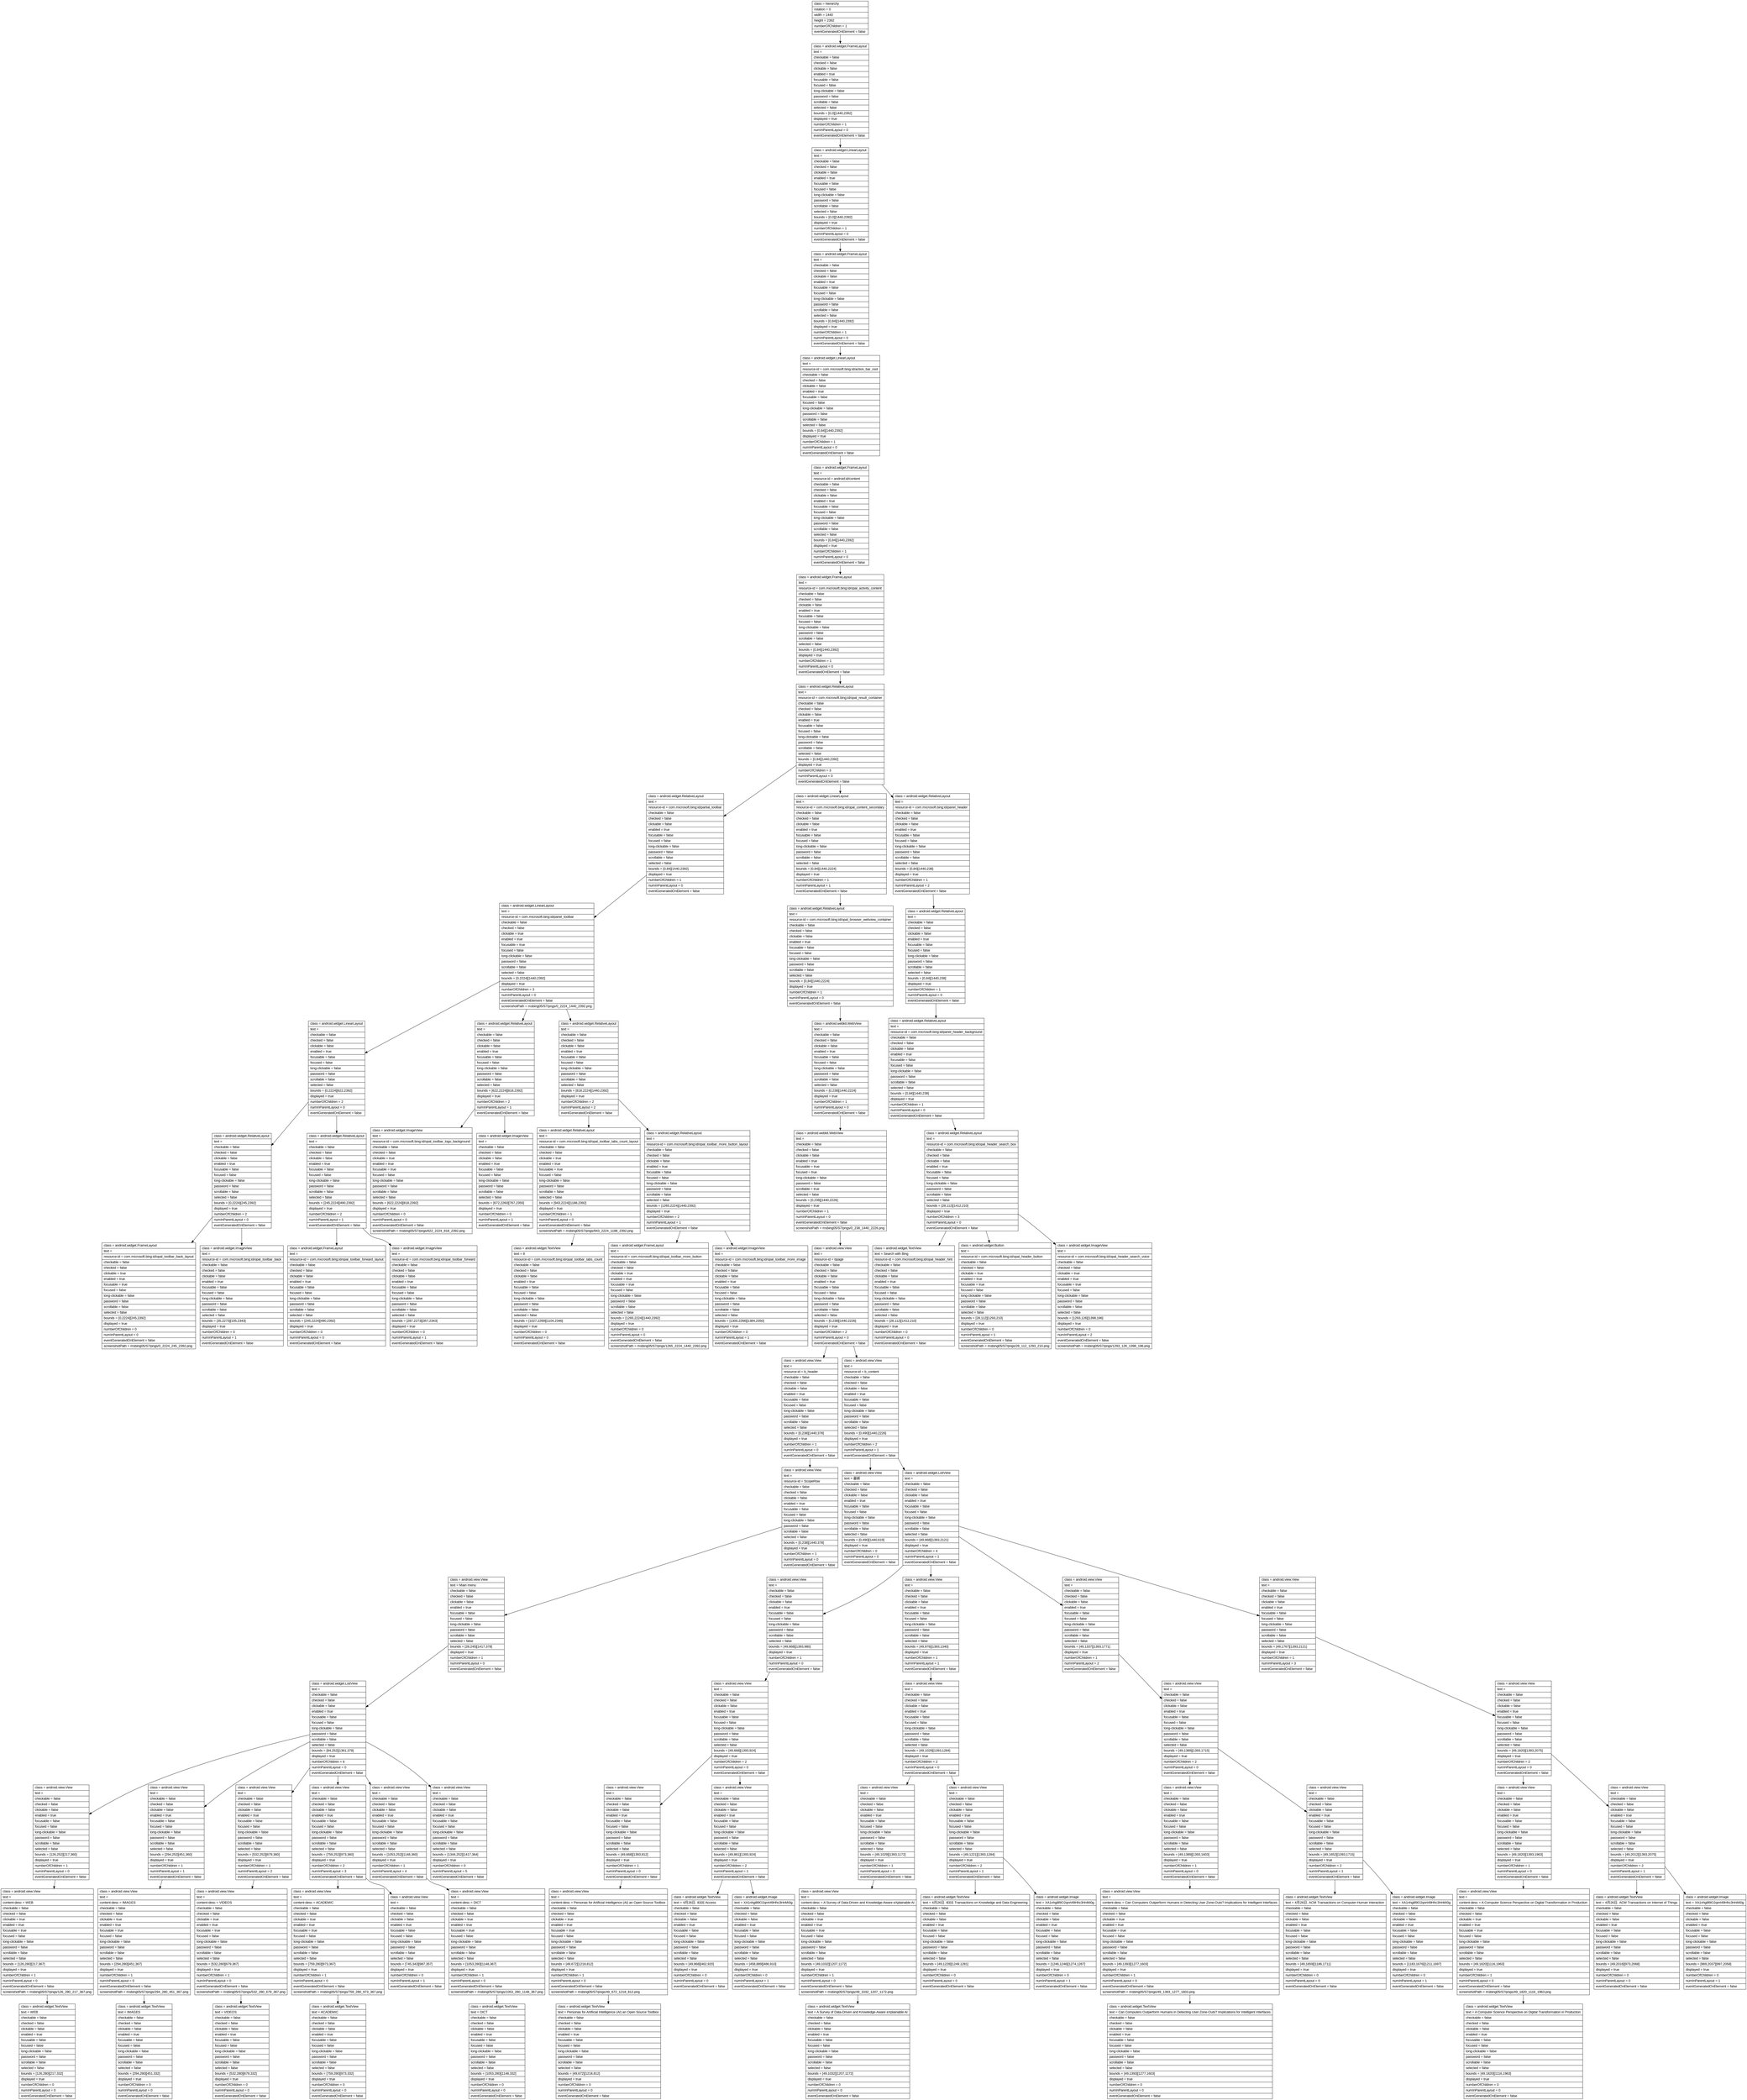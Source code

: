 digraph Layout {

	node [shape=record fontname=Arial];

	0	[label="{class = hierarchy\l|rotation = 0\l|width = 1440\l|height = 2392\l|numberOfChildren = 1\l|eventGeneratedOnElement = false \l}"]
	1	[label="{class = android.widget.FrameLayout\l|text = \l|checkable = false\l|checked = false\l|clickable = false\l|enabled = true\l|focusable = false\l|focused = false\l|long-clickable = false\l|password = false\l|scrollable = false\l|selected = false\l|bounds = [0,0][1440,2392]\l|displayed = true\l|numberOfChildren = 1\l|numInParentLayout = 0\l|eventGeneratedOnElement = false \l}"]
	2	[label="{class = android.widget.LinearLayout\l|text = \l|checkable = false\l|checked = false\l|clickable = false\l|enabled = true\l|focusable = false\l|focused = false\l|long-clickable = false\l|password = false\l|scrollable = false\l|selected = false\l|bounds = [0,0][1440,2392]\l|displayed = true\l|numberOfChildren = 1\l|numInParentLayout = 0\l|eventGeneratedOnElement = false \l}"]
	3	[label="{class = android.widget.FrameLayout\l|text = \l|checkable = false\l|checked = false\l|clickable = false\l|enabled = true\l|focusable = false\l|focused = false\l|long-clickable = false\l|password = false\l|scrollable = false\l|selected = false\l|bounds = [0,84][1440,2392]\l|displayed = true\l|numberOfChildren = 1\l|numInParentLayout = 0\l|eventGeneratedOnElement = false \l}"]
	4	[label="{class = android.widget.LinearLayout\l|text = \l|resource-id = com.microsoft.bing:id/action_bar_root\l|checkable = false\l|checked = false\l|clickable = false\l|enabled = true\l|focusable = false\l|focused = false\l|long-clickable = false\l|password = false\l|scrollable = false\l|selected = false\l|bounds = [0,84][1440,2392]\l|displayed = true\l|numberOfChildren = 1\l|numInParentLayout = 0\l|eventGeneratedOnElement = false \l}"]
	5	[label="{class = android.widget.FrameLayout\l|text = \l|resource-id = android:id/content\l|checkable = false\l|checked = false\l|clickable = false\l|enabled = true\l|focusable = false\l|focused = false\l|long-clickable = false\l|password = false\l|scrollable = false\l|selected = false\l|bounds = [0,84][1440,2392]\l|displayed = true\l|numberOfChildren = 1\l|numInParentLayout = 0\l|eventGeneratedOnElement = false \l}"]
	6	[label="{class = android.widget.FrameLayout\l|text = \l|resource-id = com.microsoft.bing:id/opal_activity_content\l|checkable = false\l|checked = false\l|clickable = false\l|enabled = true\l|focusable = false\l|focused = false\l|long-clickable = false\l|password = false\l|scrollable = false\l|selected = false\l|bounds = [0,84][1440,2392]\l|displayed = true\l|numberOfChildren = 1\l|numInParentLayout = 0\l|eventGeneratedOnElement = false \l}"]
	7	[label="{class = android.widget.RelativeLayout\l|text = \l|resource-id = com.microsoft.bing:id/opal_result_container\l|checkable = false\l|checked = false\l|clickable = false\l|enabled = true\l|focusable = false\l|focused = false\l|long-clickable = false\l|password = false\l|scrollable = false\l|selected = false\l|bounds = [0,84][1440,2392]\l|displayed = true\l|numberOfChildren = 3\l|numInParentLayout = 0\l|eventGeneratedOnElement = false \l}"]
	8	[label="{class = android.widget.RelativeLayout\l|text = \l|resource-id = com.microsoft.bing:id/partial_toolbar\l|checkable = false\l|checked = false\l|clickable = false\l|enabled = true\l|focusable = false\l|focused = false\l|long-clickable = false\l|password = false\l|scrollable = false\l|selected = false\l|bounds = [0,84][1440,2392]\l|displayed = true\l|numberOfChildren = 1\l|numInParentLayout = 0\l|eventGeneratedOnElement = false \l}"]
	9	[label="{class = android.widget.LinearLayout\l|text = \l|resource-id = com.microsoft.bing:id/opal_content_secondary\l|checkable = false\l|checked = false\l|clickable = false\l|enabled = true\l|focusable = false\l|focused = false\l|long-clickable = false\l|password = false\l|scrollable = false\l|selected = false\l|bounds = [0,84][1440,2224]\l|displayed = true\l|numberOfChildren = 1\l|numInParentLayout = 1\l|eventGeneratedOnElement = false \l}"]
	10	[label="{class = android.widget.RelativeLayout\l|text = \l|resource-id = com.microsoft.bing:id/panel_header\l|checkable = false\l|checked = false\l|clickable = false\l|enabled = true\l|focusable = false\l|focused = false\l|long-clickable = false\l|password = false\l|scrollable = false\l|selected = false\l|bounds = [0,84][1440,238]\l|displayed = true\l|numberOfChildren = 1\l|numInParentLayout = 2\l|eventGeneratedOnElement = false \l}"]
	11	[label="{class = android.widget.LinearLayout\l|text = \l|resource-id = com.microsoft.bing:id/panel_toolbar\l|checkable = false\l|checked = false\l|clickable = true\l|enabled = true\l|focusable = true\l|focused = false\l|long-clickable = false\l|password = false\l|scrollable = false\l|selected = false\l|bounds = [0,2224][1440,2392]\l|displayed = true\l|numberOfChildren = 3\l|numInParentLayout = 0\l|eventGeneratedOnElement = false \l|screenshotPath = msbing05/S7/pngs/0_2224_1440_2392.png\l}"]
	12	[label="{class = android.widget.RelativeLayout\l|text = \l|resource-id = com.microsoft.bing:id/opal_browser_webview_container\l|checkable = false\l|checked = false\l|clickable = false\l|enabled = true\l|focusable = false\l|focused = false\l|long-clickable = false\l|password = false\l|scrollable = false\l|selected = false\l|bounds = [0,84][1440,2224]\l|displayed = true\l|numberOfChildren = 1\l|numInParentLayout = 0\l|eventGeneratedOnElement = false \l}"]
	13	[label="{class = android.widget.RelativeLayout\l|text = \l|checkable = false\l|checked = false\l|clickable = false\l|enabled = true\l|focusable = false\l|focused = false\l|long-clickable = false\l|password = false\l|scrollable = false\l|selected = false\l|bounds = [0,84][1440,238]\l|displayed = true\l|numberOfChildren = 1\l|numInParentLayout = 0\l|eventGeneratedOnElement = false \l}"]
	14	[label="{class = android.widget.LinearLayout\l|text = \l|checkable = false\l|checked = false\l|clickable = false\l|enabled = true\l|focusable = false\l|focused = false\l|long-clickable = false\l|password = false\l|scrollable = false\l|selected = false\l|bounds = [0,2224][622,2392]\l|displayed = true\l|numberOfChildren = 2\l|numInParentLayout = 0\l|eventGeneratedOnElement = false \l}"]
	15	[label="{class = android.widget.RelativeLayout\l|text = \l|checkable = false\l|checked = false\l|clickable = false\l|enabled = true\l|focusable = false\l|focused = false\l|long-clickable = false\l|password = false\l|scrollable = false\l|selected = false\l|bounds = [622,2224][818,2392]\l|displayed = true\l|numberOfChildren = 2\l|numInParentLayout = 1\l|eventGeneratedOnElement = false \l}"]
	16	[label="{class = android.widget.RelativeLayout\l|text = \l|checkable = false\l|checked = false\l|clickable = false\l|enabled = true\l|focusable = false\l|focused = false\l|long-clickable = false\l|password = false\l|scrollable = false\l|selected = false\l|bounds = [818,2224][1440,2392]\l|displayed = true\l|numberOfChildren = 2\l|numInParentLayout = 2\l|eventGeneratedOnElement = false \l}"]
	17	[label="{class = android.webkit.WebView\l|text = \l|checkable = false\l|checked = false\l|clickable = false\l|enabled = true\l|focusable = false\l|focused = false\l|long-clickable = false\l|password = false\l|scrollable = false\l|selected = false\l|bounds = [0,238][1440,2224]\l|displayed = true\l|numberOfChildren = 1\l|numInParentLayout = 0\l|eventGeneratedOnElement = false \l}"]
	18	[label="{class = android.widget.RelativeLayout\l|text = \l|resource-id = com.microsoft.bing:id/panel_header_background\l|checkable = false\l|checked = false\l|clickable = false\l|enabled = true\l|focusable = false\l|focused = false\l|long-clickable = false\l|password = false\l|scrollable = false\l|selected = false\l|bounds = [0,84][1440,238]\l|displayed = true\l|numberOfChildren = 1\l|numInParentLayout = 0\l|eventGeneratedOnElement = false \l}"]
	19	[label="{class = android.widget.RelativeLayout\l|text = \l|checkable = false\l|checked = false\l|clickable = false\l|enabled = true\l|focusable = false\l|focused = false\l|long-clickable = false\l|password = false\l|scrollable = false\l|selected = false\l|bounds = [0,2224][245,2392]\l|displayed = true\l|numberOfChildren = 2\l|numInParentLayout = 0\l|eventGeneratedOnElement = false \l}"]
	20	[label="{class = android.widget.RelativeLayout\l|text = \l|checkable = false\l|checked = false\l|clickable = false\l|enabled = true\l|focusable = false\l|focused = false\l|long-clickable = false\l|password = false\l|scrollable = false\l|selected = false\l|bounds = [245,2224][490,2392]\l|displayed = true\l|numberOfChildren = 2\l|numInParentLayout = 1\l|eventGeneratedOnElement = false \l}"]
	21	[label="{class = android.widget.ImageView\l|text = \l|resource-id = com.microsoft.bing:id/opal_toolbar_logo_background\l|checkable = false\l|checked = false\l|clickable = true\l|enabled = true\l|focusable = true\l|focused = false\l|long-clickable = false\l|password = false\l|scrollable = false\l|selected = false\l|bounds = [622,2224][818,2392]\l|displayed = true\l|numberOfChildren = 0\l|numInParentLayout = 0\l|eventGeneratedOnElement = false \l|screenshotPath = msbing05/S7/pngs/622_2224_818_2392.png\l}"]
	22	[label="{class = android.widget.ImageView\l|text = \l|checkable = false\l|checked = false\l|clickable = false\l|enabled = true\l|focusable = false\l|focused = false\l|long-clickable = false\l|password = false\l|scrollable = false\l|selected = false\l|bounds = [672,2260][767,2355]\l|displayed = true\l|numberOfChildren = 0\l|numInParentLayout = 1\l|eventGeneratedOnElement = false \l}"]
	23	[label="{class = android.widget.RelativeLayout\l|text = \l|resource-id = com.microsoft.bing:id/opal_toolbar_tabs_count_layout\l|checkable = false\l|checked = false\l|clickable = true\l|enabled = true\l|focusable = true\l|focused = false\l|long-clickable = false\l|password = false\l|scrollable = false\l|selected = false\l|bounds = [943,2224][1188,2392]\l|displayed = true\l|numberOfChildren = 1\l|numInParentLayout = 0\l|eventGeneratedOnElement = false \l|screenshotPath = msbing05/S7/pngs/943_2224_1188_2392.png\l}"]
	24	[label="{class = android.widget.RelativeLayout\l|text = \l|resource-id = com.microsoft.bing:id/opal_toolbar_more_button_layout\l|checkable = false\l|checked = false\l|clickable = false\l|enabled = true\l|focusable = false\l|focused = false\l|long-clickable = false\l|password = false\l|scrollable = false\l|selected = false\l|bounds = [1265,2224][1440,2392]\l|displayed = true\l|numberOfChildren = 2\l|numInParentLayout = 1\l|eventGeneratedOnElement = false \l}"]
	25	[label="{class = android.webkit.WebView\l|text = \l|checkable = false\l|checked = false\l|clickable = false\l|enabled = true\l|focusable = true\l|focused = true\l|long-clickable = false\l|password = false\l|scrollable = true\l|selected = false\l|bounds = [0,238][1440,2226]\l|displayed = true\l|numberOfChildren = 1\l|numInParentLayout = 0\l|eventGeneratedOnElement = false \l|screenshotPath = msbing05/S7/pngs/0_238_1440_2226.png\l}"]
	26	[label="{class = android.widget.RelativeLayout\l|text = \l|resource-id = com.microsoft.bing:id/opal_header_search_box\l|checkable = false\l|checked = false\l|clickable = false\l|enabled = true\l|focusable = false\l|focused = false\l|long-clickable = false\l|password = false\l|scrollable = false\l|selected = false\l|bounds = [28,112][1412,210]\l|displayed = true\l|numberOfChildren = 3\l|numInParentLayout = 0\l|eventGeneratedOnElement = false \l}"]
	27	[label="{class = android.widget.FrameLayout\l|text = \l|resource-id = com.microsoft.bing:id/opal_toolbar_back_layout\l|checkable = false\l|checked = false\l|clickable = true\l|enabled = true\l|focusable = true\l|focused = false\l|long-clickable = false\l|password = false\l|scrollable = false\l|selected = false\l|bounds = [0,2224][245,2392]\l|displayed = true\l|numberOfChildren = 0\l|numInParentLayout = 0\l|eventGeneratedOnElement = false \l|screenshotPath = msbing05/S7/pngs/0_2224_245_2392.png\l}"]
	28	[label="{class = android.widget.ImageView\l|text = \l|resource-id = com.microsoft.bing:id/opal_toolbar_back\l|checkable = false\l|checked = false\l|clickable = false\l|enabled = true\l|focusable = false\l|focused = false\l|long-clickable = false\l|password = false\l|scrollable = false\l|selected = false\l|bounds = [35,2273][105,2343]\l|displayed = true\l|numberOfChildren = 0\l|numInParentLayout = 1\l|eventGeneratedOnElement = false \l}"]
	29	[label="{class = android.widget.FrameLayout\l|text = \l|resource-id = com.microsoft.bing:id/opal_toolbar_forward_layout\l|checkable = false\l|checked = false\l|clickable = false\l|enabled = true\l|focusable = false\l|focused = false\l|long-clickable = false\l|password = false\l|scrollable = false\l|selected = false\l|bounds = [245,2224][490,2392]\l|displayed = true\l|numberOfChildren = 0\l|numInParentLayout = 0\l|eventGeneratedOnElement = false \l}"]
	30	[label="{class = android.widget.ImageView\l|text = \l|resource-id = com.microsoft.bing:id/opal_toolbar_forward\l|checkable = false\l|checked = false\l|clickable = false\l|enabled = true\l|focusable = false\l|focused = false\l|long-clickable = false\l|password = false\l|scrollable = false\l|selected = false\l|bounds = [287,2273][357,2343]\l|displayed = true\l|numberOfChildren = 0\l|numInParentLayout = 1\l|eventGeneratedOnElement = false \l}"]
	31	[label="{class = android.widget.TextView\l|text = 8\l|resource-id = com.microsoft.bing:id/opal_toolbar_tabs_count\l|checkable = false\l|checked = false\l|clickable = false\l|enabled = true\l|focusable = false\l|focused = false\l|long-clickable = false\l|password = false\l|scrollable = false\l|selected = false\l|bounds = [1027,2269][1104,2346]\l|displayed = true\l|numberOfChildren = 0\l|numInParentLayout = 0\l|eventGeneratedOnElement = false \l}"]
	32	[label="{class = android.widget.FrameLayout\l|text = \l|resource-id = com.microsoft.bing:id/opal_toolbar_more_button\l|checkable = false\l|checked = false\l|clickable = true\l|enabled = true\l|focusable = true\l|focused = false\l|long-clickable = false\l|password = false\l|scrollable = false\l|selected = false\l|bounds = [1265,2224][1440,2392]\l|displayed = true\l|numberOfChildren = 0\l|numInParentLayout = 0\l|eventGeneratedOnElement = false \l|screenshotPath = msbing05/S7/pngs/1265_2224_1440_2392.png\l}"]
	33	[label="{class = android.widget.ImageView\l|text = \l|resource-id = com.microsoft.bing:id/opal_toolbar_more_image\l|checkable = false\l|checked = false\l|clickable = false\l|enabled = true\l|focusable = false\l|focused = false\l|long-clickable = false\l|password = false\l|scrollable = false\l|selected = false\l|bounds = [1300,2266][1384,2350]\l|displayed = true\l|numberOfChildren = 0\l|numInParentLayout = 1\l|eventGeneratedOnElement = false \l}"]
	34	[label="{class = android.view.View\l|text = \l|resource-id = bpage\l|checkable = false\l|checked = false\l|clickable = false\l|enabled = true\l|focusable = false\l|focused = false\l|long-clickable = false\l|password = false\l|scrollable = false\l|selected = false\l|bounds = [0,238][1440,2226]\l|displayed = true\l|numberOfChildren = 2\l|numInParentLayout = 0\l|eventGeneratedOnElement = false \l}"]
	35	[label="{class = android.widget.TextView\l|text = Search with Bing\l|resource-id = com.microsoft.bing:id/opal_header_hint\l|checkable = false\l|checked = false\l|clickable = false\l|enabled = true\l|focusable = false\l|focused = false\l|long-clickable = false\l|password = false\l|scrollable = false\l|selected = false\l|bounds = [28,112][1412,210]\l|displayed = true\l|numberOfChildren = 0\l|numInParentLayout = 0\l|eventGeneratedOnElement = false \l}"]
	36	[label="{class = android.widget.Button\l|text = \l|resource-id = com.microsoft.bing:id/opal_header_button\l|checkable = false\l|checked = false\l|clickable = true\l|enabled = true\l|focusable = true\l|focused = false\l|long-clickable = false\l|password = false\l|scrollable = false\l|selected = false\l|bounds = [28,112][1293,210]\l|displayed = true\l|numberOfChildren = 0\l|numInParentLayout = 1\l|eventGeneratedOnElement = false \l|screenshotPath = msbing05/S7/pngs/28_112_1293_210.png\l}"]
	37	[label="{class = android.widget.ImageView\l|text = \l|resource-id = com.microsoft.bing:id/opal_header_search_voice\l|checkable = false\l|checked = false\l|clickable = true\l|enabled = true\l|focusable = true\l|focused = false\l|long-clickable = false\l|password = false\l|scrollable = false\l|selected = false\l|bounds = [1293,126][1398,196]\l|displayed = true\l|numberOfChildren = 0\l|numInParentLayout = 2\l|eventGeneratedOnElement = false \l|screenshotPath = msbing05/S7/pngs/1293_126_1398_196.png\l}"]
	38	[label="{class = android.view.View\l|text = \l|resource-id = b_header\l|checkable = false\l|checked = false\l|clickable = false\l|enabled = true\l|focusable = false\l|focused = false\l|long-clickable = false\l|password = false\l|scrollable = false\l|selected = false\l|bounds = [0,238][1440,378]\l|displayed = true\l|numberOfChildren = 1\l|numInParentLayout = 0\l|eventGeneratedOnElement = false \l}"]
	39	[label="{class = android.view.View\l|text = \l|resource-id = b_content\l|checkable = false\l|checked = false\l|clickable = false\l|enabled = true\l|focusable = false\l|focused = false\l|long-clickable = false\l|password = false\l|scrollable = false\l|selected = false\l|bounds = [0,490][1440,2226]\l|displayed = true\l|numberOfChildren = 2\l|numInParentLayout = 1\l|eventGeneratedOnElement = false \l}"]
	40	[label="{class = android.view.View\l|text = \l|resource-id = ScopeRow\l|checkable = false\l|checked = false\l|clickable = false\l|enabled = true\l|focusable = false\l|focused = false\l|long-clickable = false\l|password = false\l|scrollable = false\l|selected = false\l|bounds = [0,238][1440,378]\l|displayed = true\l|numberOfChildren = 1\l|numInParentLayout = 0\l|eventGeneratedOnElement = false \l}"]
	41	[label="{class = android.view.View\l|text = 最新\l|checkable = false\l|checked = false\l|clickable = false\l|enabled = true\l|focusable = false\l|focused = false\l|long-clickable = false\l|password = false\l|scrollable = false\l|selected = false\l|bounds = [0,490][1440,619]\l|displayed = true\l|numberOfChildren = 0\l|numInParentLayout = 0\l|eventGeneratedOnElement = false \l}"]
	42	[label="{class = android.widget.ListView\l|text = \l|checkable = false\l|checked = false\l|clickable = false\l|enabled = true\l|focusable = false\l|focused = false\l|long-clickable = false\l|password = false\l|scrollable = false\l|selected = false\l|bounds = [49,668][1393,2121]\l|displayed = true\l|numberOfChildren = 4\l|numInParentLayout = 1\l|eventGeneratedOnElement = false \l}"]
	43	[label="{class = android.view.View\l|text = Main menu\l|checkable = false\l|checked = false\l|clickable = false\l|enabled = true\l|focusable = false\l|focused = false\l|long-clickable = false\l|password = false\l|scrollable = false\l|selected = false\l|bounds = [28,245][1417,378]\l|displayed = true\l|numberOfChildren = 1\l|numInParentLayout = 0\l|eventGeneratedOnElement = false \l}"]
	44	[label="{class = android.view.View\l|text = \l|checkable = false\l|checked = false\l|clickable = false\l|enabled = true\l|focusable = false\l|focused = false\l|long-clickable = false\l|password = false\l|scrollable = false\l|selected = false\l|bounds = [49,668][1393,980]\l|displayed = true\l|numberOfChildren = 1\l|numInParentLayout = 0\l|eventGeneratedOnElement = false \l}"]
	45	[label="{class = android.view.View\l|text = \l|checkable = false\l|checked = false\l|clickable = false\l|enabled = true\l|focusable = false\l|focused = false\l|long-clickable = false\l|password = false\l|scrollable = false\l|selected = false\l|bounds = [49,976][1393,1340]\l|displayed = true\l|numberOfChildren = 1\l|numInParentLayout = 1\l|eventGeneratedOnElement = false \l}"]
	46	[label="{class = android.view.View\l|text = \l|checkable = false\l|checked = false\l|clickable = false\l|enabled = true\l|focusable = false\l|focused = false\l|long-clickable = false\l|password = false\l|scrollable = false\l|selected = false\l|bounds = [49,1337][1393,1771]\l|displayed = true\l|numberOfChildren = 1\l|numInParentLayout = 2\l|eventGeneratedOnElement = false \l}"]
	47	[label="{class = android.view.View\l|text = \l|checkable = false\l|checked = false\l|clickable = false\l|enabled = true\l|focusable = false\l|focused = false\l|long-clickable = false\l|password = false\l|scrollable = false\l|selected = false\l|bounds = [49,1767][1393,2121]\l|displayed = true\l|numberOfChildren = 1\l|numInParentLayout = 3\l|eventGeneratedOnElement = false \l}"]
	48	[label="{class = android.widget.ListView\l|text = \l|checkable = false\l|checked = false\l|clickable = false\l|enabled = true\l|focusable = false\l|focused = false\l|long-clickable = false\l|password = false\l|scrollable = false\l|selected = false\l|bounds = [84,252][1361,378]\l|displayed = true\l|numberOfChildren = 6\l|numInParentLayout = 0\l|eventGeneratedOnElement = false \l}"]
	49	[label="{class = android.view.View\l|text = \l|checkable = false\l|checked = false\l|clickable = false\l|enabled = true\l|focusable = false\l|focused = false\l|long-clickable = false\l|password = false\l|scrollable = false\l|selected = false\l|bounds = [49,668][1393,924]\l|displayed = true\l|numberOfChildren = 2\l|numInParentLayout = 0\l|eventGeneratedOnElement = false \l}"]
	50	[label="{class = android.view.View\l|text = \l|checkable = false\l|checked = false\l|clickable = false\l|enabled = true\l|focusable = false\l|focused = false\l|long-clickable = false\l|password = false\l|scrollable = false\l|selected = false\l|bounds = [49,1029][1393,1284]\l|displayed = true\l|numberOfChildren = 2\l|numInParentLayout = 0\l|eventGeneratedOnElement = false \l}"]
	51	[label="{class = android.view.View\l|text = \l|checkable = false\l|checked = false\l|clickable = false\l|enabled = true\l|focusable = false\l|focused = false\l|long-clickable = false\l|password = false\l|scrollable = false\l|selected = false\l|bounds = [49,1389][1393,1715]\l|displayed = true\l|numberOfChildren = 2\l|numInParentLayout = 0\l|eventGeneratedOnElement = false \l}"]
	52	[label="{class = android.view.View\l|text = \l|checkable = false\l|checked = false\l|clickable = false\l|enabled = true\l|focusable = false\l|focused = false\l|long-clickable = false\l|password = false\l|scrollable = false\l|selected = false\l|bounds = [49,1820][1393,2075]\l|displayed = true\l|numberOfChildren = 2\l|numInParentLayout = 0\l|eventGeneratedOnElement = false \l}"]
	53	[label="{class = android.view.View\l|text = \l|checkable = false\l|checked = false\l|clickable = false\l|enabled = true\l|focusable = false\l|focused = false\l|long-clickable = false\l|password = false\l|scrollable = false\l|selected = false\l|bounds = [126,252][217,360]\l|displayed = true\l|numberOfChildren = 1\l|numInParentLayout = 0\l|eventGeneratedOnElement = false \l}"]
	54	[label="{class = android.view.View\l|text = \l|checkable = false\l|checked = false\l|clickable = false\l|enabled = true\l|focusable = false\l|focused = false\l|long-clickable = false\l|password = false\l|scrollable = false\l|selected = false\l|bounds = [294,252][451,360]\l|displayed = true\l|numberOfChildren = 1\l|numInParentLayout = 1\l|eventGeneratedOnElement = false \l}"]
	55	[label="{class = android.view.View\l|text = \l|checkable = false\l|checked = false\l|clickable = false\l|enabled = true\l|focusable = false\l|focused = false\l|long-clickable = false\l|password = false\l|scrollable = false\l|selected = false\l|bounds = [532,252][679,360]\l|displayed = true\l|numberOfChildren = 1\l|numInParentLayout = 2\l|eventGeneratedOnElement = false \l}"]
	56	[label="{class = android.view.View\l|text = \l|checkable = false\l|checked = false\l|clickable = false\l|enabled = true\l|focusable = false\l|focused = false\l|long-clickable = false\l|password = false\l|scrollable = false\l|selected = false\l|bounds = [759,252][973,360]\l|displayed = true\l|numberOfChildren = 2\l|numInParentLayout = 3\l|eventGeneratedOnElement = false \l}"]
	57	[label="{class = android.view.View\l|text = \l|checkable = false\l|checked = false\l|clickable = false\l|enabled = true\l|focusable = false\l|focused = false\l|long-clickable = false\l|password = false\l|scrollable = false\l|selected = false\l|bounds = [1053,252][1148,360]\l|displayed = true\l|numberOfChildren = 1\l|numInParentLayout = 4\l|eventGeneratedOnElement = false \l}"]
	58	[label="{class = android.view.View\l|text = \l|checkable = false\l|checked = false\l|clickable = false\l|enabled = true\l|focusable = false\l|focused = false\l|long-clickable = false\l|password = false\l|scrollable = false\l|selected = false\l|bounds = [1344,252][1417,364]\l|displayed = true\l|numberOfChildren = 0\l|numInParentLayout = 5\l|eventGeneratedOnElement = false \l}"]
	59	[label="{class = android.view.View\l|text = \l|checkable = false\l|checked = false\l|clickable = false\l|enabled = true\l|focusable = false\l|focused = false\l|long-clickable = false\l|password = false\l|scrollable = false\l|selected = false\l|bounds = [49,668][1393,812]\l|displayed = true\l|numberOfChildren = 1\l|numInParentLayout = 0\l|eventGeneratedOnElement = false \l}"]
	60	[label="{class = android.view.View\l|text = \l|checkable = false\l|checked = false\l|clickable = false\l|enabled = true\l|focusable = false\l|focused = false\l|long-clickable = false\l|password = false\l|scrollable = false\l|selected = false\l|bounds = [49,861][1393,924]\l|displayed = true\l|numberOfChildren = 2\l|numInParentLayout = 1\l|eventGeneratedOnElement = false \l}"]
	61	[label="{class = android.view.View\l|text = \l|checkable = false\l|checked = false\l|clickable = false\l|enabled = true\l|focusable = false\l|focused = false\l|long-clickable = false\l|password = false\l|scrollable = false\l|selected = false\l|bounds = [49,1029][1393,1172]\l|displayed = true\l|numberOfChildren = 1\l|numInParentLayout = 0\l|eventGeneratedOnElement = false \l}"]
	62	[label="{class = android.view.View\l|text = \l|checkable = false\l|checked = false\l|clickable = false\l|enabled = true\l|focusable = false\l|focused = false\l|long-clickable = false\l|password = false\l|scrollable = false\l|selected = false\l|bounds = [49,1221][1393,1284]\l|displayed = true\l|numberOfChildren = 2\l|numInParentLayout = 1\l|eventGeneratedOnElement = false \l}"]
	63	[label="{class = android.view.View\l|text = \l|checkable = false\l|checked = false\l|clickable = false\l|enabled = true\l|focusable = false\l|focused = false\l|long-clickable = false\l|password = false\l|scrollable = false\l|selected = false\l|bounds = [49,1389][1393,1603]\l|displayed = true\l|numberOfChildren = 1\l|numInParentLayout = 0\l|eventGeneratedOnElement = false \l}"]
	64	[label="{class = android.view.View\l|text = \l|checkable = false\l|checked = false\l|clickable = false\l|enabled = true\l|focusable = false\l|focused = false\l|long-clickable = false\l|password = false\l|scrollable = false\l|selected = false\l|bounds = [49,1652][1393,1715]\l|displayed = true\l|numberOfChildren = 2\l|numInParentLayout = 1\l|eventGeneratedOnElement = false \l}"]
	65	[label="{class = android.view.View\l|text = \l|checkable = false\l|checked = false\l|clickable = false\l|enabled = true\l|focusable = false\l|focused = false\l|long-clickable = false\l|password = false\l|scrollable = false\l|selected = false\l|bounds = [49,1820][1393,1963]\l|displayed = true\l|numberOfChildren = 1\l|numInParentLayout = 0\l|eventGeneratedOnElement = false \l}"]
	66	[label="{class = android.view.View\l|text = \l|checkable = false\l|checked = false\l|clickable = false\l|enabled = true\l|focusable = false\l|focused = false\l|long-clickable = false\l|password = false\l|scrollable = false\l|selected = false\l|bounds = [49,2012][1393,2075]\l|displayed = true\l|numberOfChildren = 2\l|numInParentLayout = 1\l|eventGeneratedOnElement = false \l}"]
	67	[label="{class = android.view.View\l|text = \l|content-desc = WEB\l|checkable = false\l|checked = false\l|clickable = true\l|enabled = true\l|focusable = true\l|focused = false\l|long-clickable = false\l|password = false\l|scrollable = false\l|selected = false\l|bounds = [126,280][217,367]\l|displayed = true\l|numberOfChildren = 1\l|numInParentLayout = 0\l|eventGeneratedOnElement = false \l|screenshotPath = msbing05/S7/pngs/126_280_217_367.png\l}"]
	68	[label="{class = android.view.View\l|text = \l|content-desc = IMAGES\l|checkable = false\l|checked = false\l|clickable = true\l|enabled = true\l|focusable = true\l|focused = false\l|long-clickable = false\l|password = false\l|scrollable = false\l|selected = false\l|bounds = [294,280][451,367]\l|displayed = true\l|numberOfChildren = 1\l|numInParentLayout = 0\l|eventGeneratedOnElement = false \l|screenshotPath = msbing05/S7/pngs/294_280_451_367.png\l}"]
	69	[label="{class = android.view.View\l|text = \l|content-desc = VIDEOS\l|checkable = false\l|checked = false\l|clickable = true\l|enabled = true\l|focusable = true\l|focused = false\l|long-clickable = false\l|password = false\l|scrollable = false\l|selected = false\l|bounds = [532,280][679,367]\l|displayed = true\l|numberOfChildren = 1\l|numInParentLayout = 0\l|eventGeneratedOnElement = false \l|screenshotPath = msbing05/S7/pngs/532_280_679_367.png\l}"]
	70	[label="{class = android.view.View\l|text = \l|content-desc = ACADEMIC\l|checkable = false\l|checked = false\l|clickable = true\l|enabled = true\l|focusable = true\l|focused = false\l|long-clickable = false\l|password = false\l|scrollable = false\l|selected = false\l|bounds = [759,280][973,367]\l|displayed = true\l|numberOfChildren = 1\l|numInParentLayout = 0\l|eventGeneratedOnElement = false \l|screenshotPath = msbing05/S7/pngs/759_280_973_367.png\l}"]
	71	[label="{class = android.view.View\l|text =   \l|checkable = false\l|checked = false\l|clickable = false\l|enabled = true\l|focusable = false\l|focused = false\l|long-clickable = false\l|password = false\l|scrollable = false\l|selected = false\l|bounds = [745,343][987,357]\l|displayed = true\l|numberOfChildren = 0\l|numInParentLayout = 1\l|eventGeneratedOnElement = false \l}"]
	72	[label="{class = android.view.View\l|text = \l|content-desc = DICT\l|checkable = false\l|checked = false\l|clickable = true\l|enabled = true\l|focusable = true\l|focused = false\l|long-clickable = false\l|password = false\l|scrollable = false\l|selected = false\l|bounds = [1053,280][1148,367]\l|displayed = true\l|numberOfChildren = 1\l|numInParentLayout = 0\l|eventGeneratedOnElement = false \l|screenshotPath = msbing05/S7/pngs/1053_280_1148_367.png\l}"]
	73	[label="{class = android.view.View\l|text = \l|content-desc = Personas for Artificial Intelligence (AI) an Open Source Toolbox\l|checkable = false\l|checked = false\l|clickable = true\l|enabled = true\l|focusable = true\l|focused = false\l|long-clickable = false\l|password = false\l|scrollable = false\l|selected = false\l|bounds = [49,672][1218,812]\l|displayed = true\l|numberOfChildren = 1\l|numInParentLayout = 0\l|eventGeneratedOnElement = false \l|screenshotPath = msbing05/S7/pngs/49_672_1218_812.png\l}"]
	74	[label="{class = android.widget.TextView\l|text = 4月26日. IEEE Access\l|checkable = false\l|checked = false\l|clickable = false\l|enabled = true\l|focusable = false\l|focused = false\l|long-clickable = false\l|password = false\l|scrollable = false\l|selected = false\l|bounds = [49,868][462,920]\l|displayed = true\l|numberOfChildren = 0\l|numInParentLayout = 0\l|eventGeneratedOnElement = false \l}"]
	75	[label="{class = android.widget.Image\l|text = XA1nhg8l9O2qnrt49Hhc3HnMi0g\l|checkable = false\l|checked = false\l|clickable = false\l|enabled = true\l|focusable = false\l|focused = false\l|long-clickable = false\l|password = false\l|scrollable = false\l|selected = false\l|bounds = [458,889][486,910]\l|displayed = true\l|numberOfChildren = 0\l|numInParentLayout = 1\l|eventGeneratedOnElement = false \l}"]
	76	[label="{class = android.view.View\l|text = \l|content-desc = A Survey of Data-Driven and Knowledge-Aware eXplainable AI\l|checkable = false\l|checked = false\l|clickable = true\l|enabled = true\l|focusable = true\l|focused = false\l|long-clickable = false\l|password = false\l|scrollable = false\l|selected = false\l|bounds = [49,1032][1207,1172]\l|displayed = true\l|numberOfChildren = 1\l|numInParentLayout = 0\l|eventGeneratedOnElement = false \l|screenshotPath = msbing05/S7/pngs/49_1032_1207_1172.png\l}"]
	77	[label="{class = android.widget.TextView\l|text = 4月26日. IEEE Transactions on Knowledge and Data Engineering\l|checkable = false\l|checked = false\l|clickable = false\l|enabled = true\l|focusable = false\l|focused = false\l|long-clickable = false\l|password = false\l|scrollable = false\l|selected = false\l|bounds = [49,1228][1249,1281]\l|displayed = true\l|numberOfChildren = 0\l|numInParentLayout = 0\l|eventGeneratedOnElement = false \l}"]
	78	[label="{class = android.widget.Image\l|text = XA1nhg8l9O2qnrt49Hhc3HnMi0g\l|checkable = false\l|checked = false\l|clickable = false\l|enabled = true\l|focusable = false\l|focused = false\l|long-clickable = false\l|password = false\l|scrollable = false\l|selected = false\l|bounds = [1246,1246][1274,1267]\l|displayed = true\l|numberOfChildren = 0\l|numInParentLayout = 1\l|eventGeneratedOnElement = false \l}"]
	79	[label="{class = android.view.View\l|text = \l|content-desc = Can Computers Outperform Humans in Detecting User Zone-Outs? Implications for Intelligent Interfaces\l|checkable = false\l|checked = false\l|clickable = true\l|enabled = true\l|focusable = true\l|focused = false\l|long-clickable = false\l|password = false\l|scrollable = false\l|selected = false\l|bounds = [49,1393][1277,1603]\l|displayed = true\l|numberOfChildren = 1\l|numInParentLayout = 0\l|eventGeneratedOnElement = false \l|screenshotPath = msbing05/S7/pngs/49_1393_1277_1603.png\l}"]
	80	[label="{class = android.widget.TextView\l|text = 4月26日. ACM Transactions on Computer-Human Interaction\l|checkable = false\l|checked = false\l|clickable = false\l|enabled = true\l|focusable = false\l|focused = false\l|long-clickable = false\l|password = false\l|scrollable = false\l|selected = false\l|bounds = [49,1659][1186,1711]\l|displayed = true\l|numberOfChildren = 0\l|numInParentLayout = 0\l|eventGeneratedOnElement = false \l}"]
	81	[label="{class = android.widget.Image\l|text = XA1nhg8l9O2qnrt49Hhc3HnMi0g\l|checkable = false\l|checked = false\l|clickable = false\l|enabled = true\l|focusable = false\l|focused = false\l|long-clickable = false\l|password = false\l|scrollable = false\l|selected = false\l|bounds = [1183,1676][1211,1697]\l|displayed = true\l|numberOfChildren = 0\l|numInParentLayout = 1\l|eventGeneratedOnElement = false \l}"]
	82	[label="{class = android.view.View\l|text = \l|content-desc = A Computer Science Perspective on Digital Transformation in Production\l|checkable = false\l|checked = false\l|clickable = true\l|enabled = true\l|focusable = true\l|focused = false\l|long-clickable = false\l|password = false\l|scrollable = false\l|selected = false\l|bounds = [49,1820][1116,1963]\l|displayed = true\l|numberOfChildren = 1\l|numInParentLayout = 0\l|eventGeneratedOnElement = false \l|screenshotPath = msbing05/S7/pngs/49_1820_1116_1963.png\l}"]
	83	[label="{class = android.widget.TextView\l|text = 4月26日. ACM Transactions on Internet of Things\l|checkable = false\l|checked = false\l|clickable = false\l|enabled = true\l|focusable = false\l|focused = false\l|long-clickable = false\l|password = false\l|scrollable = false\l|selected = false\l|bounds = [49,2016][973,2068]\l|displayed = true\l|numberOfChildren = 0\l|numInParentLayout = 0\l|eventGeneratedOnElement = false \l}"]
	84	[label="{class = android.widget.Image\l|text = XA1nhg8l9O2qnrt49Hhc3HnMi0g\l|checkable = false\l|checked = false\l|clickable = false\l|enabled = true\l|focusable = false\l|focused = false\l|long-clickable = false\l|password = false\l|scrollable = false\l|selected = false\l|bounds = [969,2037][997,2058]\l|displayed = true\l|numberOfChildren = 0\l|numInParentLayout = 1\l|eventGeneratedOnElement = false \l}"]
	85	[label="{class = android.widget.TextView\l|text = WEB\l|checkable = false\l|checked = false\l|clickable = false\l|enabled = true\l|focusable = false\l|focused = false\l|long-clickable = false\l|password = false\l|scrollable = false\l|selected = false\l|bounds = [126,280][217,332]\l|displayed = true\l|numberOfChildren = 0\l|numInParentLayout = 0\l|eventGeneratedOnElement = false \l}"]
	86	[label="{class = android.widget.TextView\l|text = IMAGES\l|checkable = false\l|checked = false\l|clickable = false\l|enabled = true\l|focusable = false\l|focused = false\l|long-clickable = false\l|password = false\l|scrollable = false\l|selected = false\l|bounds = [294,280][451,332]\l|displayed = true\l|numberOfChildren = 0\l|numInParentLayout = 0\l|eventGeneratedOnElement = false \l}"]
	87	[label="{class = android.widget.TextView\l|text = VIDEOS\l|checkable = false\l|checked = false\l|clickable = false\l|enabled = true\l|focusable = false\l|focused = false\l|long-clickable = false\l|password = false\l|scrollable = false\l|selected = false\l|bounds = [532,280][679,332]\l|displayed = true\l|numberOfChildren = 0\l|numInParentLayout = 0\l|eventGeneratedOnElement = false \l}"]
	88	[label="{class = android.widget.TextView\l|text = ACADEMIC\l|checkable = false\l|checked = false\l|clickable = false\l|enabled = true\l|focusable = false\l|focused = false\l|long-clickable = false\l|password = false\l|scrollable = false\l|selected = false\l|bounds = [759,280][973,332]\l|displayed = true\l|numberOfChildren = 0\l|numInParentLayout = 0\l|eventGeneratedOnElement = false \l}"]
	89	[label="{class = android.widget.TextView\l|text = DICT\l|checkable = false\l|checked = false\l|clickable = false\l|enabled = true\l|focusable = false\l|focused = false\l|long-clickable = false\l|password = false\l|scrollable = false\l|selected = false\l|bounds = [1053,280][1148,332]\l|displayed = true\l|numberOfChildren = 0\l|numInParentLayout = 0\l|eventGeneratedOnElement = false \l}"]
	90	[label="{class = android.widget.TextView\l|text = Personas for Artificial Intelligence (AI) an Open Source Toolbox\l|checkable = false\l|checked = false\l|clickable = false\l|enabled = true\l|focusable = false\l|focused = false\l|long-clickable = false\l|password = false\l|scrollable = false\l|selected = false\l|bounds = [49,672][1218,812]\l|displayed = true\l|numberOfChildren = 0\l|numInParentLayout = 0\l|eventGeneratedOnElement = false \l}"]
	91	[label="{class = android.widget.TextView\l|text = A Survey of Data-Driven and Knowledge-Aware eXplainable AI\l|checkable = false\l|checked = false\l|clickable = false\l|enabled = true\l|focusable = false\l|focused = false\l|long-clickable = false\l|password = false\l|scrollable = false\l|selected = false\l|bounds = [49,1032][1207,1172]\l|displayed = true\l|numberOfChildren = 0\l|numInParentLayout = 0\l|eventGeneratedOnElement = false \l}"]
	92	[label="{class = android.widget.TextView\l|text = Can Computers Outperform Humans in Detecting User Zone-Outs? Implications for Intelligent Interfaces\l|checkable = false\l|checked = false\l|clickable = false\l|enabled = true\l|focusable = false\l|focused = false\l|long-clickable = false\l|password = false\l|scrollable = false\l|selected = false\l|bounds = [49,1393][1277,1603]\l|displayed = true\l|numberOfChildren = 0\l|numInParentLayout = 0\l|eventGeneratedOnElement = false \l}"]
	93	[label="{class = android.widget.TextView\l|text = A Computer Science Perspective on Digital Transformation in Production\l|checkable = false\l|checked = false\l|clickable = false\l|enabled = true\l|focusable = false\l|focused = false\l|long-clickable = false\l|password = false\l|scrollable = false\l|selected = false\l|bounds = [49,1820][1116,1963]\l|displayed = true\l|numberOfChildren = 0\l|numInParentLayout = 0\l|eventGeneratedOnElement = false \l}"]


	0 -> 1
	1 -> 2
	2 -> 3
	3 -> 4
	4 -> 5
	5 -> 6
	6 -> 7
	7 -> 8
	7 -> 9
	7 -> 10
	8 -> 11
	9 -> 12
	10 -> 13
	11 -> 14
	11 -> 15
	11 -> 16
	12 -> 17
	13 -> 18
	14 -> 19
	14 -> 20
	15 -> 21
	15 -> 22
	16 -> 23
	16 -> 24
	17 -> 25
	18 -> 26
	19 -> 27
	19 -> 28
	20 -> 29
	20 -> 30
	23 -> 31
	24 -> 32
	24 -> 33
	25 -> 34
	26 -> 35
	26 -> 36
	26 -> 37
	34 -> 38
	34 -> 39
	38 -> 40
	39 -> 41
	39 -> 42
	40 -> 43
	42 -> 44
	42 -> 45
	42 -> 46
	42 -> 47
	43 -> 48
	44 -> 49
	45 -> 50
	46 -> 51
	47 -> 52
	48 -> 53
	48 -> 54
	48 -> 55
	48 -> 56
	48 -> 57
	48 -> 58
	49 -> 59
	49 -> 60
	50 -> 61
	50 -> 62
	51 -> 63
	51 -> 64
	52 -> 65
	52 -> 66
	53 -> 67
	54 -> 68
	55 -> 69
	56 -> 70
	56 -> 71
	57 -> 72
	59 -> 73
	60 -> 74
	60 -> 75
	61 -> 76
	62 -> 77
	62 -> 78
	63 -> 79
	64 -> 80
	64 -> 81
	65 -> 82
	66 -> 83
	66 -> 84
	67 -> 85
	68 -> 86
	69 -> 87
	70 -> 88
	72 -> 89
	73 -> 90
	76 -> 91
	79 -> 92
	82 -> 93


}